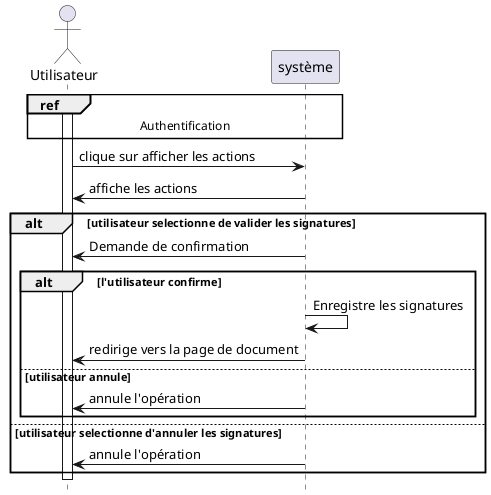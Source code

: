 @startuml save_cancel_siganture

hide footbox


actor "Utilisateur" as user
participant "système" as system


ref over user, system : Authentification
activate user
user -> system : clique sur afficher les actions
system -> user : affiche les actions
alt utilisateur selectionne de valider les signatures
    system -> user : Demande de confirmation
    alt l'utilisateur confirme
        system -> system : Enregistre les signatures
        system -> user : redirige vers la page de document
    else utilisateur annule
        system -> user : annule l'opération
    end
else utilisateur selectionne d'annuler les signatures
    system -> user : annule l'opération
end
deactivate system
deactivate user